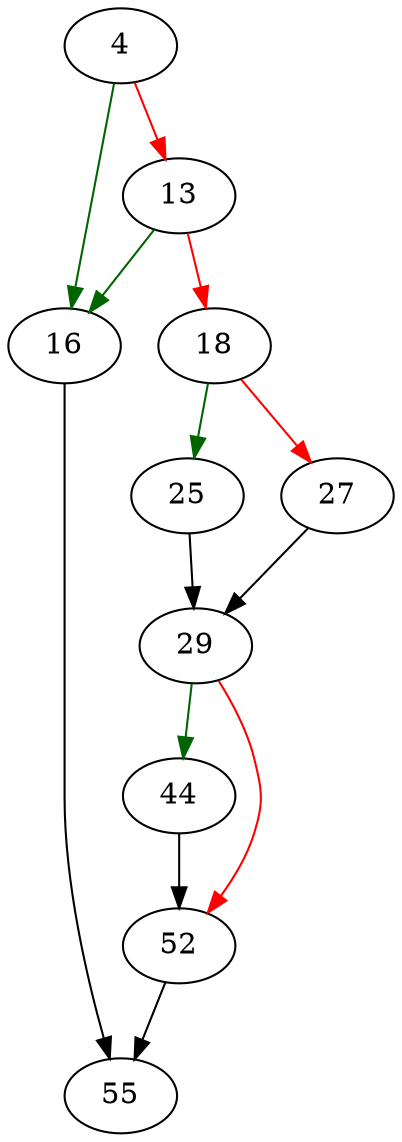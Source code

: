 strict digraph "sqlite3_status64" {
	// Node definitions.
	4 [entry=true];
	16;
	13;
	18;
	55;
	25;
	27;
	29;
	44;
	52;

	// Edge definitions.
	4 -> 16 [
		color=darkgreen
		cond=true
	];
	4 -> 13 [
		color=red
		cond=false
	];
	16 -> 55;
	13 -> 16 [
		color=darkgreen
		cond=true
	];
	13 -> 18 [
		color=red
		cond=false
	];
	18 -> 25 [
		color=darkgreen
		cond=true
	];
	18 -> 27 [
		color=red
		cond=false
	];
	25 -> 29;
	27 -> 29;
	29 -> 44 [
		color=darkgreen
		cond=true
	];
	29 -> 52 [
		color=red
		cond=false
	];
	44 -> 52;
	52 -> 55;
}